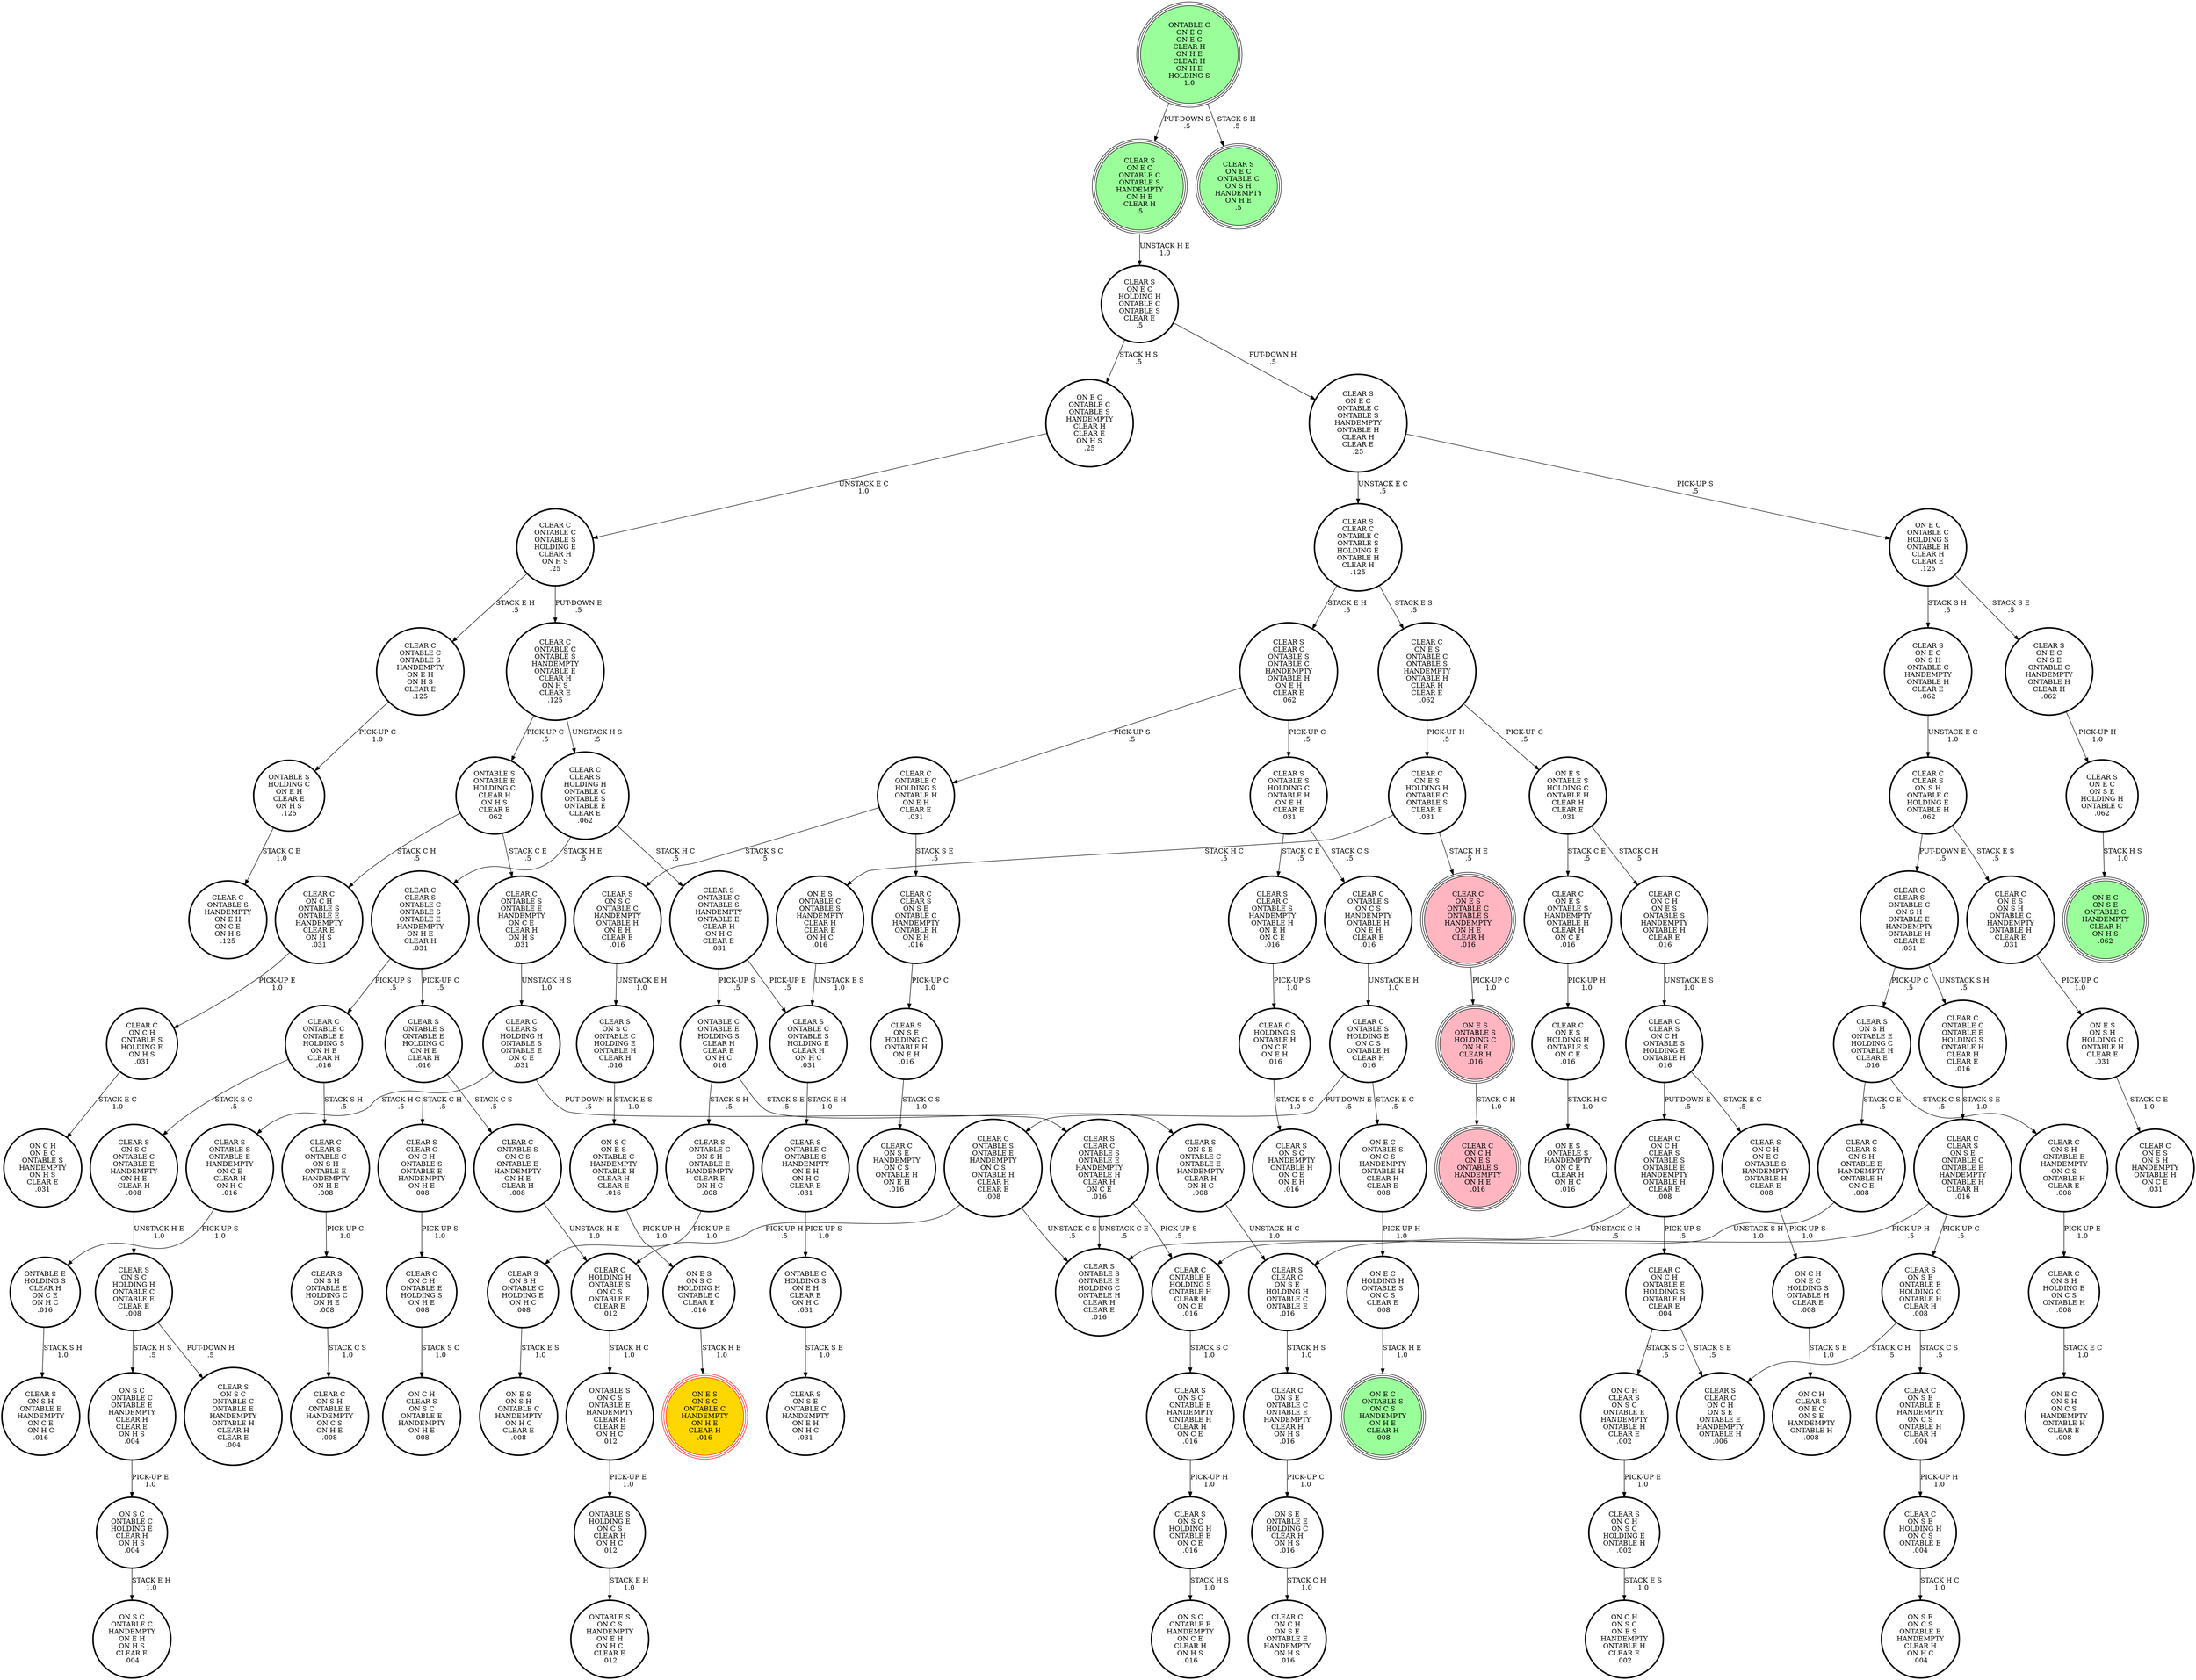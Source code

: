 digraph {
"CLEAR C\nON C H\nONTABLE S\nONTABLE E\nHANDEMPTY\nCLEAR E\nON H S\n.031\n" -> "CLEAR C\nON C H\nONTABLE S\nHOLDING E\nON H S\n.031\n"[label="PICK-UP E\n1.0\n"];
"CLEAR S\nON E C\nON S H\nONTABLE C\nHANDEMPTY\nONTABLE H\nCLEAR E\n.062\n" -> "CLEAR C\nCLEAR S\nON S H\nONTABLE C\nHOLDING E\nONTABLE H\n.062\n"[label="UNSTACK E C\n1.0\n"];
"CLEAR C\nON E S\nONTABLE S\nHANDEMPTY\nONTABLE H\nCLEAR H\nON C E\n.016\n" -> "CLEAR C\nON E S\nHOLDING H\nONTABLE S\nON C E\n.016\n"[label="PICK-UP H\n1.0\n"];
"CLEAR C\nONTABLE S\nON C S\nHANDEMPTY\nONTABLE H\nON E H\nCLEAR E\n.016\n" -> "CLEAR C\nONTABLE S\nHOLDING E\nON C S\nONTABLE H\nCLEAR H\n.016\n"[label="UNSTACK E H\n1.0\n"];
"CLEAR S\nON C H\nON E C\nONTABLE S\nHANDEMPTY\nONTABLE H\nCLEAR E\n.008\n" -> "ON C H\nON E C\nHOLDING S\nONTABLE H\nCLEAR E\n.008\n"[label="PICK-UP S\n1.0\n"];
"CLEAR C\nONTABLE E\nHOLDING S\nONTABLE H\nCLEAR H\nON C E\n.016\n" -> "CLEAR S\nON S C\nONTABLE E\nHANDEMPTY\nONTABLE H\nCLEAR H\nON C E\n.016\n"[label="STACK S C\n1.0\n"];
"CLEAR S\nON S C\nHOLDING H\nONTABLE E\nON C E\n.016\n" -> "ON S C\nONTABLE E\nHANDEMPTY\nON C E\nCLEAR H\nON H S\n.016\n"[label="STACK H S\n1.0\n"];
"CLEAR S\nON S H\nONTABLE E\nHOLDING C\nONTABLE H\nCLEAR E\n.016\n" -> "CLEAR C\nCLEAR S\nON S H\nONTABLE E\nHANDEMPTY\nONTABLE H\nON C E\n.008\n"[label="STACK C E\n.5\n"];
"CLEAR S\nON S H\nONTABLE E\nHOLDING C\nONTABLE H\nCLEAR E\n.016\n" -> "CLEAR C\nON S H\nONTABLE E\nHANDEMPTY\nON C S\nONTABLE H\nCLEAR E\n.008\n"[label="STACK C S\n.5\n"];
"ON S C\nON E S\nONTABLE C\nHANDEMPTY\nONTABLE H\nCLEAR H\nCLEAR E\n.016\n" -> "ON E S\nON S C\nHOLDING H\nONTABLE C\nCLEAR E\n.016\n"[label="PICK-UP H\n1.0\n"];
"CLEAR S\nONTABLE C\nONTABLE S\nHANDEMPTY\nONTABLE E\nCLEAR H\nON H C\nCLEAR E\n.031\n" -> "ONTABLE C\nONTABLE E\nHOLDING S\nCLEAR H\nCLEAR E\nON H C\n.016\n"[label="PICK-UP S\n.5\n"];
"CLEAR S\nONTABLE C\nONTABLE S\nHANDEMPTY\nONTABLE E\nCLEAR H\nON H C\nCLEAR E\n.031\n" -> "CLEAR S\nONTABLE C\nONTABLE S\nHOLDING E\nCLEAR H\nON H C\n.031\n"[label="PICK-UP E\n.5\n"];
"CLEAR C\nCLEAR S\nHOLDING H\nONTABLE C\nONTABLE S\nONTABLE E\nCLEAR E\n.062\n" -> "CLEAR S\nONTABLE C\nONTABLE S\nHANDEMPTY\nONTABLE E\nCLEAR H\nON H C\nCLEAR E\n.031\n"[label="STACK H C\n.5\n"];
"CLEAR C\nCLEAR S\nHOLDING H\nONTABLE C\nONTABLE S\nONTABLE E\nCLEAR E\n.062\n" -> "CLEAR C\nCLEAR S\nONTABLE C\nONTABLE S\nONTABLE E\nHANDEMPTY\nON H E\nCLEAR H\n.031\n"[label="STACK H E\n.5\n"];
"ON E C\nONTABLE C\nONTABLE S\nHANDEMPTY\nCLEAR H\nCLEAR E\nON H S\n.25\n" -> "CLEAR C\nONTABLE C\nONTABLE S\nHOLDING E\nCLEAR H\nON H S\n.25\n"[label="UNSTACK E C\n1.0\n"];
"ON E S\nONTABLE S\nHOLDING C\nON H E\nCLEAR H\n.016\n" -> "CLEAR C\nON C H\nON E S\nONTABLE S\nHANDEMPTY\nON H E\n.016\n"[label="STACK C H\n1.0\n"];
"ONTABLE S\nONTABLE E\nHOLDING C\nCLEAR H\nON H S\nCLEAR E\n.062\n" -> "CLEAR C\nON C H\nONTABLE S\nONTABLE E\nHANDEMPTY\nCLEAR E\nON H S\n.031\n"[label="STACK C H\n.5\n"];
"ONTABLE S\nONTABLE E\nHOLDING C\nCLEAR H\nON H S\nCLEAR E\n.062\n" -> "CLEAR C\nONTABLE S\nONTABLE E\nHANDEMPTY\nON C E\nCLEAR H\nON H S\n.031\n"[label="STACK C E\n.5\n"];
"CLEAR C\nON C H\nONTABLE E\nHOLDING S\nON H E\n.008\n" -> "ON C H\nCLEAR S\nON S C\nONTABLE E\nHANDEMPTY\nON H E\n.008\n"[label="STACK S C\n1.0\n"];
"CLEAR C\nON E S\nHOLDING H\nONTABLE S\nON C E\n.016\n" -> "ON E S\nONTABLE S\nHANDEMPTY\nON C E\nCLEAR H\nON H C\n.016\n"[label="STACK H C\n1.0\n"];
"CLEAR S\nONTABLE S\nONTABLE E\nHANDEMPTY\nON C E\nCLEAR H\nON H C\n.016\n" -> "ONTABLE E\nHOLDING S\nCLEAR H\nON C E\nON H C\n.016\n"[label="PICK-UP S\n1.0\n"];
"CLEAR S\nONTABLE S\nONTABLE E\nHOLDING C\nON H E\nCLEAR H\n.016\n" -> "CLEAR S\nCLEAR C\nON C H\nONTABLE S\nONTABLE E\nHANDEMPTY\nON H E\n.008\n"[label="STACK C H\n.5\n"];
"CLEAR S\nONTABLE S\nONTABLE E\nHOLDING C\nON H E\nCLEAR H\n.016\n" -> "CLEAR C\nONTABLE S\nON C S\nONTABLE E\nHANDEMPTY\nON H E\nCLEAR H\n.008\n"[label="STACK C S\n.5\n"];
"CLEAR C\nCLEAR S\nONTABLE C\nONTABLE S\nONTABLE E\nHANDEMPTY\nON H E\nCLEAR H\n.031\n" -> "CLEAR C\nONTABLE C\nONTABLE E\nHOLDING S\nON H E\nCLEAR H\n.016\n"[label="PICK-UP S\n.5\n"];
"CLEAR C\nCLEAR S\nONTABLE C\nONTABLE S\nONTABLE E\nHANDEMPTY\nON H E\nCLEAR H\n.031\n" -> "CLEAR S\nONTABLE S\nONTABLE E\nHOLDING C\nON H E\nCLEAR H\n.016\n"[label="PICK-UP C\n.5\n"];
"CLEAR C\nON E S\nHOLDING H\nONTABLE C\nONTABLE S\nCLEAR E\n.031\n" -> "ON E S\nONTABLE C\nONTABLE S\nHANDEMPTY\nCLEAR H\nCLEAR E\nON H C\n.016\n"[label="STACK H C\n.5\n"];
"CLEAR C\nON E S\nHOLDING H\nONTABLE C\nONTABLE S\nCLEAR E\n.031\n" -> "CLEAR C\nON E S\nONTABLE C\nONTABLE S\nHANDEMPTY\nON H E\nCLEAR H\n.016\n"[label="STACK H E\n.5\n"];
"CLEAR C\nCLEAR S\nON S H\nONTABLE C\nHOLDING E\nONTABLE H\n.062\n" -> "CLEAR C\nON E S\nON S H\nONTABLE C\nHANDEMPTY\nONTABLE H\nCLEAR E\n.031\n"[label="STACK E S\n.5\n"];
"CLEAR C\nCLEAR S\nON S H\nONTABLE C\nHOLDING E\nONTABLE H\n.062\n" -> "CLEAR C\nCLEAR S\nONTABLE C\nON S H\nONTABLE E\nHANDEMPTY\nONTABLE H\nCLEAR E\n.031\n"[label="PUT-DOWN E\n.5\n"];
"CLEAR C\nONTABLE S\nONTABLE E\nHANDEMPTY\nON C S\nONTABLE H\nCLEAR H\nCLEAR E\n.008\n" -> "CLEAR C\nHOLDING H\nONTABLE S\nON C S\nONTABLE E\nCLEAR E\n.012\n"[label="PICK-UP H\n.5\n"];
"CLEAR C\nONTABLE S\nONTABLE E\nHANDEMPTY\nON C S\nONTABLE H\nCLEAR H\nCLEAR E\n.008\n" -> "CLEAR S\nONTABLE S\nONTABLE E\nHOLDING C\nONTABLE H\nCLEAR H\nCLEAR E\n.016\n"[label="UNSTACK C S\n.5\n"];
"CLEAR C\nONTABLE S\nONTABLE E\nHANDEMPTY\nON C E\nCLEAR H\nON H S\n.031\n" -> "CLEAR C\nCLEAR S\nHOLDING H\nONTABLE S\nONTABLE E\nON C E\n.031\n"[label="UNSTACK H S\n1.0\n"];
"CLEAR S\nON S E\nONTABLE C\nONTABLE E\nHANDEMPTY\nCLEAR H\nON H C\n.008\n" -> "CLEAR S\nCLEAR C\nON S E\nHOLDING H\nONTABLE C\nONTABLE E\n.016\n"[label="UNSTACK H C\n1.0\n"];
"CLEAR C\nCLEAR S\nONTABLE C\nON S H\nONTABLE E\nHANDEMPTY\nONTABLE H\nCLEAR E\n.031\n" -> "CLEAR S\nON S H\nONTABLE E\nHOLDING C\nONTABLE H\nCLEAR E\n.016\n"[label="PICK-UP C\n.5\n"];
"CLEAR C\nCLEAR S\nONTABLE C\nON S H\nONTABLE E\nHANDEMPTY\nONTABLE H\nCLEAR E\n.031\n" -> "CLEAR C\nONTABLE C\nONTABLE E\nHOLDING S\nONTABLE H\nCLEAR H\nCLEAR E\n.016\n"[label="UNSTACK S H\n.5\n"];
"CLEAR S\nONTABLE C\nON S H\nONTABLE E\nHANDEMPTY\nCLEAR E\nON H C\n.008\n" -> "CLEAR S\nON S H\nONTABLE C\nHOLDING E\nON H C\n.008\n"[label="PICK-UP E\n1.0\n"];
"ONTABLE C\nON E C\nON E C\nCLEAR H\nON H E\nCLEAR H\nON H E\nHOLDING S\n1.0\n" -> "CLEAR S\nON E C\nONTABLE C\nON S H\nHANDEMPTY\nON H E\n.5\n"[label="STACK S H\n.5\n"];
"ONTABLE C\nON E C\nON E C\nCLEAR H\nON H E\nCLEAR H\nON H E\nHOLDING S\n1.0\n" -> "CLEAR S\nON E C\nONTABLE C\nONTABLE S\nHANDEMPTY\nON H E\nCLEAR H\n.5\n"[label="PUT-DOWN S\n.5\n"];
"CLEAR C\nON S H\nONTABLE E\nHANDEMPTY\nON C S\nONTABLE H\nCLEAR E\n.008\n" -> "CLEAR C\nON S H\nHOLDING E\nON C S\nONTABLE H\n.008\n"[label="PICK-UP E\n1.0\n"];
"ON E S\nON S C\nHOLDING H\nONTABLE C\nCLEAR E\n.016\n" -> "ON E S\nON S C\nONTABLE C\nHANDEMPTY\nON H E\nCLEAR H\n.016\n"[label="STACK H E\n1.0\n"];
"CLEAR C\nCLEAR S\nON S E\nONTABLE C\nHANDEMPTY\nONTABLE H\nON E H\n.016\n" -> "CLEAR S\nON S E\nHOLDING C\nONTABLE H\nON E H\n.016\n"[label="PICK-UP C\n1.0\n"];
"CLEAR C\nON E S\nON S H\nONTABLE C\nHANDEMPTY\nONTABLE H\nCLEAR E\n.031\n" -> "ON E S\nON S H\nHOLDING C\nONTABLE H\nCLEAR E\n.031\n"[label="PICK-UP C\n1.0\n"];
"ON E C\nHOLDING H\nONTABLE S\nON C S\nCLEAR E\n.008\n" -> "ON E C\nONTABLE S\nON C S\nHANDEMPTY\nON H E\nCLEAR H\n.008\n"[label="STACK H E\n1.0\n"];
"CLEAR C\nCLEAR S\nON S H\nONTABLE E\nHANDEMPTY\nONTABLE H\nON C E\n.008\n" -> "CLEAR C\nONTABLE E\nHOLDING S\nONTABLE H\nCLEAR H\nON C E\n.016\n"[label="UNSTACK S H\n1.0\n"];
"CLEAR C\nCLEAR S\nON S E\nONTABLE C\nONTABLE E\nHANDEMPTY\nONTABLE H\nCLEAR H\n.016\n" -> "CLEAR S\nON S E\nONTABLE E\nHOLDING C\nONTABLE H\nCLEAR H\n.008\n"[label="PICK-UP C\n.5\n"];
"CLEAR C\nCLEAR S\nON S E\nONTABLE C\nONTABLE E\nHANDEMPTY\nONTABLE H\nCLEAR H\n.016\n" -> "CLEAR S\nCLEAR C\nON S E\nHOLDING H\nONTABLE C\nONTABLE E\n.016\n"[label="PICK-UP H\n.5\n"];
"CLEAR C\nON E S\nONTABLE C\nONTABLE S\nHANDEMPTY\nON H E\nCLEAR H\n.016\n" -> "ON E S\nONTABLE S\nHOLDING C\nON H E\nCLEAR H\n.016\n"[label="PICK-UP C\n1.0\n"];
"ON E S\nONTABLE S\nHOLDING C\nONTABLE H\nCLEAR H\nCLEAR E\n.031\n" -> "CLEAR C\nON E S\nONTABLE S\nHANDEMPTY\nONTABLE H\nCLEAR H\nON C E\n.016\n"[label="STACK C E\n.5\n"];
"ON E S\nONTABLE S\nHOLDING C\nONTABLE H\nCLEAR H\nCLEAR E\n.031\n" -> "CLEAR C\nON C H\nON E S\nONTABLE S\nHANDEMPTY\nONTABLE H\nCLEAR E\n.016\n"[label="STACK C H\n.5\n"];
"CLEAR C\nON E S\nONTABLE C\nONTABLE S\nHANDEMPTY\nONTABLE H\nCLEAR H\nCLEAR E\n.062\n" -> "ON E S\nONTABLE S\nHOLDING C\nONTABLE H\nCLEAR H\nCLEAR E\n.031\n"[label="PICK-UP C\n.5\n"];
"CLEAR C\nON E S\nONTABLE C\nONTABLE S\nHANDEMPTY\nONTABLE H\nCLEAR H\nCLEAR E\n.062\n" -> "CLEAR C\nON E S\nHOLDING H\nONTABLE C\nONTABLE S\nCLEAR E\n.031\n"[label="PICK-UP H\n.5\n"];
"CLEAR S\nCLEAR C\nON S E\nHOLDING H\nONTABLE C\nONTABLE E\n.016\n" -> "CLEAR C\nON S E\nONTABLE C\nONTABLE E\nHANDEMPTY\nCLEAR H\nON H S\n.016\n"[label="STACK H S\n1.0\n"];
"CLEAR S\nON S H\nONTABLE E\nHOLDING C\nON H E\n.008\n" -> "CLEAR C\nON S H\nONTABLE E\nHANDEMPTY\nON C S\nON H E\n.008\n"[label="STACK C S\n1.0\n"];
"ON S C\nONTABLE C\nONTABLE E\nHANDEMPTY\nCLEAR H\nCLEAR E\nON H S\n.004\n" -> "ON S C\nONTABLE C\nHOLDING E\nCLEAR H\nON H S\n.004\n"[label="PICK-UP E\n1.0\n"];
"CLEAR S\nCLEAR C\nONTABLE S\nONTABLE E\nHANDEMPTY\nONTABLE H\nCLEAR H\nON C E\n.016\n" -> "CLEAR S\nONTABLE S\nONTABLE E\nHOLDING C\nONTABLE H\nCLEAR H\nCLEAR E\n.016\n"[label="UNSTACK C E\n.5\n"];
"CLEAR S\nCLEAR C\nONTABLE S\nONTABLE E\nHANDEMPTY\nONTABLE H\nCLEAR H\nON C E\n.016\n" -> "CLEAR C\nONTABLE E\nHOLDING S\nONTABLE H\nCLEAR H\nON C E\n.016\n"[label="PICK-UP S\n.5\n"];
"ON E S\nONTABLE C\nONTABLE S\nHANDEMPTY\nCLEAR H\nCLEAR E\nON H C\n.016\n" -> "CLEAR S\nONTABLE C\nONTABLE S\nHOLDING E\nCLEAR H\nON H C\n.031\n"[label="UNSTACK E S\n1.0\n"];
"ONTABLE S\nON C S\nONTABLE E\nHANDEMPTY\nCLEAR H\nCLEAR E\nON H C\n.012\n" -> "ONTABLE S\nHOLDING E\nON C S\nCLEAR H\nON H C\n.012\n"[label="PICK-UP E\n1.0\n"];
"CLEAR S\nCLEAR C\nONTABLE S\nONTABLE C\nHANDEMPTY\nONTABLE H\nON E H\nCLEAR E\n.062\n" -> "CLEAR C\nONTABLE C\nHOLDING S\nONTABLE H\nON E H\nCLEAR E\n.031\n"[label="PICK-UP S\n.5\n"];
"CLEAR S\nCLEAR C\nONTABLE S\nONTABLE C\nHANDEMPTY\nONTABLE H\nON E H\nCLEAR E\n.062\n" -> "CLEAR S\nONTABLE S\nHOLDING C\nONTABLE H\nON E H\nCLEAR E\n.031\n"[label="PICK-UP C\n.5\n"];
"CLEAR S\nONTABLE S\nHOLDING C\nONTABLE H\nON E H\nCLEAR E\n.031\n" -> "CLEAR S\nCLEAR C\nONTABLE S\nHANDEMPTY\nONTABLE H\nON E H\nON C E\n.016\n"[label="STACK C E\n.5\n"];
"CLEAR S\nONTABLE S\nHOLDING C\nONTABLE H\nON E H\nCLEAR E\n.031\n" -> "CLEAR C\nONTABLE S\nON C S\nHANDEMPTY\nONTABLE H\nON E H\nCLEAR E\n.016\n"[label="STACK C S\n.5\n"];
"ON C H\nON E C\nHOLDING S\nONTABLE H\nCLEAR E\n.008\n" -> "ON C H\nCLEAR S\nON E C\nON S E\nHANDEMPTY\nONTABLE H\n.008\n"[label="STACK S E\n1.0\n"];
"CLEAR S\nON S C\nHOLDING H\nONTABLE C\nONTABLE E\nCLEAR E\n.008\n" -> "ON S C\nONTABLE C\nONTABLE E\nHANDEMPTY\nCLEAR H\nCLEAR E\nON H S\n.004\n"[label="STACK H S\n.5\n"];
"CLEAR S\nON S C\nHOLDING H\nONTABLE C\nONTABLE E\nCLEAR E\n.008\n" -> "CLEAR S\nON S C\nONTABLE C\nONTABLE E\nHANDEMPTY\nONTABLE H\nCLEAR H\nCLEAR E\n.004\n"[label="PUT-DOWN H\n.5\n"];
"CLEAR C\nONTABLE S\nON C S\nONTABLE E\nHANDEMPTY\nON H E\nCLEAR H\n.008\n" -> "CLEAR C\nHOLDING H\nONTABLE S\nON C S\nONTABLE E\nCLEAR E\n.012\n"[label="UNSTACK H E\n1.0\n"];
"CLEAR C\nHOLDING S\nONTABLE H\nON C E\nON E H\n.016\n" -> "CLEAR S\nON S C\nHANDEMPTY\nONTABLE H\nON C E\nON E H\n.016\n"[label="STACK S C\n1.0\n"];
"CLEAR C\nON C H\nONTABLE S\nHOLDING E\nON H S\n.031\n" -> "ON C H\nON E C\nONTABLE S\nHANDEMPTY\nON H S\nCLEAR E\n.031\n"[label="STACK E C\n1.0\n"];
"CLEAR S\nON E C\nONTABLE C\nONTABLE S\nHANDEMPTY\nON H E\nCLEAR H\n.5\n" -> "CLEAR S\nON E C\nHOLDING H\nONTABLE C\nONTABLE S\nCLEAR E\n.5\n"[label="UNSTACK H E\n1.0\n"];
"ONTABLE S\nHOLDING E\nON C S\nCLEAR H\nON H C\n.012\n" -> "ONTABLE S\nON C S\nHANDEMPTY\nON E H\nON H C\nCLEAR E\n.012\n"[label="STACK E H\n1.0\n"];
"CLEAR S\nON S C\nONTABLE C\nONTABLE E\nHANDEMPTY\nON H E\nCLEAR H\n.008\n" -> "CLEAR S\nON S C\nHOLDING H\nONTABLE C\nONTABLE E\nCLEAR E\n.008\n"[label="UNSTACK H E\n1.0\n"];
"CLEAR S\nCLEAR C\nONTABLE S\nHANDEMPTY\nONTABLE H\nON E H\nON C E\n.016\n" -> "CLEAR C\nHOLDING S\nONTABLE H\nON C E\nON E H\n.016\n"[label="PICK-UP S\n1.0\n"];
"CLEAR S\nON E C\nON S E\nONTABLE C\nHANDEMPTY\nONTABLE H\nCLEAR H\n.062\n" -> "CLEAR S\nON E C\nON S E\nHOLDING H\nONTABLE C\n.062\n"[label="PICK-UP H\n1.0\n"];
"CLEAR C\nONTABLE C\nHOLDING S\nONTABLE H\nON E H\nCLEAR E\n.031\n" -> "CLEAR S\nON S C\nONTABLE C\nHANDEMPTY\nONTABLE H\nON E H\nCLEAR E\n.016\n"[label="STACK S C\n.5\n"];
"CLEAR C\nONTABLE C\nHOLDING S\nONTABLE H\nON E H\nCLEAR E\n.031\n" -> "CLEAR C\nCLEAR S\nON S E\nONTABLE C\nHANDEMPTY\nONTABLE H\nON E H\n.016\n"[label="STACK S E\n.5\n"];
"CLEAR S\nON C H\nON S C\nHOLDING E\nONTABLE H\n.002\n" -> "ON C H\nON S C\nON E S\nHANDEMPTY\nONTABLE H\nCLEAR E\n.002\n"[label="STACK E S\n1.0\n"];
"CLEAR S\nONTABLE C\nONTABLE S\nHANDEMPTY\nON E H\nON H C\nCLEAR E\n.031\n" -> "ONTABLE C\nHOLDING S\nON E H\nCLEAR E\nON H C\n.031\n"[label="PICK-UP S\n1.0\n"];
"CLEAR C\nON S E\nONTABLE C\nONTABLE E\nHANDEMPTY\nCLEAR H\nON H S\n.016\n" -> "ON S E\nONTABLE E\nHOLDING C\nCLEAR H\nON H S\n.016\n"[label="PICK-UP C\n1.0\n"];
"CLEAR S\nON S E\nHOLDING C\nONTABLE H\nON E H\n.016\n" -> "CLEAR C\nON S E\nHANDEMPTY\nON C S\nONTABLE H\nON E H\n.016\n"[label="STACK C S\n1.0\n"];
"CLEAR C\nONTABLE S\nHOLDING E\nON C S\nONTABLE H\nCLEAR H\n.016\n" -> "ON E C\nONTABLE S\nON C S\nHANDEMPTY\nONTABLE H\nCLEAR H\nCLEAR E\n.008\n"[label="STACK E C\n.5\n"];
"CLEAR C\nONTABLE S\nHOLDING E\nON C S\nONTABLE H\nCLEAR H\n.016\n" -> "CLEAR C\nONTABLE S\nONTABLE E\nHANDEMPTY\nON C S\nONTABLE H\nCLEAR H\nCLEAR E\n.008\n"[label="PUT-DOWN E\n.5\n"];
"CLEAR S\nON S E\nONTABLE E\nHOLDING C\nONTABLE H\nCLEAR H\n.008\n" -> "CLEAR C\nON S E\nONTABLE E\nHANDEMPTY\nON C S\nONTABLE H\nCLEAR H\n.004\n"[label="STACK C S\n.5\n"];
"CLEAR S\nON S E\nONTABLE E\nHOLDING C\nONTABLE H\nCLEAR H\n.008\n" -> "CLEAR S\nCLEAR C\nON C H\nON S E\nONTABLE E\nHANDEMPTY\nONTABLE H\n.006\n"[label="STACK C H\n.5\n"];
"CLEAR C\nONTABLE C\nONTABLE S\nHOLDING E\nCLEAR H\nON H S\n.25\n" -> "CLEAR C\nONTABLE C\nONTABLE S\nHANDEMPTY\nONTABLE E\nCLEAR H\nON H S\nCLEAR E\n.125\n"[label="PUT-DOWN E\n.5\n"];
"CLEAR C\nONTABLE C\nONTABLE S\nHOLDING E\nCLEAR H\nON H S\n.25\n" -> "CLEAR C\nONTABLE C\nONTABLE S\nHANDEMPTY\nON E H\nON H S\nCLEAR E\n.125\n"[label="STACK E H\n.5\n"];
"ON S C\nONTABLE C\nHOLDING E\nCLEAR H\nON H S\n.004\n" -> "ON S C\nONTABLE C\nHANDEMPTY\nON E H\nON H S\nCLEAR E\n.004\n"[label="STACK E H\n1.0\n"];
"CLEAR C\nON C H\nCLEAR S\nONTABLE S\nONTABLE E\nHANDEMPTY\nONTABLE H\nCLEAR E\n.008\n" -> "CLEAR S\nONTABLE S\nONTABLE E\nHOLDING C\nONTABLE H\nCLEAR H\nCLEAR E\n.016\n"[label="UNSTACK C H\n.5\n"];
"CLEAR C\nON C H\nCLEAR S\nONTABLE S\nONTABLE E\nHANDEMPTY\nONTABLE H\nCLEAR E\n.008\n" -> "CLEAR C\nON C H\nONTABLE E\nHOLDING S\nONTABLE H\nCLEAR E\n.004\n"[label="PICK-UP S\n.5\n"];
"CLEAR S\nON S C\nONTABLE C\nHOLDING E\nONTABLE H\nCLEAR H\n.016\n" -> "ON S C\nON E S\nONTABLE C\nHANDEMPTY\nONTABLE H\nCLEAR H\nCLEAR E\n.016\n"[label="STACK E S\n1.0\n"];
"CLEAR C\nCLEAR S\nONTABLE C\nON S H\nONTABLE E\nHANDEMPTY\nON H E\n.008\n" -> "CLEAR S\nON S H\nONTABLE E\nHOLDING C\nON H E\n.008\n"[label="PICK-UP C\n1.0\n"];
"CLEAR S\nONTABLE C\nONTABLE S\nHOLDING E\nCLEAR H\nON H C\n.031\n" -> "CLEAR S\nONTABLE C\nONTABLE S\nHANDEMPTY\nON E H\nON H C\nCLEAR E\n.031\n"[label="STACK E H\n1.0\n"];
"ON E C\nONTABLE S\nON C S\nHANDEMPTY\nONTABLE H\nCLEAR H\nCLEAR E\n.008\n" -> "ON E C\nHOLDING H\nONTABLE S\nON C S\nCLEAR E\n.008\n"[label="PICK-UP H\n1.0\n"];
"CLEAR S\nON E C\nONTABLE C\nONTABLE S\nHANDEMPTY\nONTABLE H\nCLEAR H\nCLEAR E\n.25\n" -> "ON E C\nONTABLE C\nHOLDING S\nONTABLE H\nCLEAR H\nCLEAR E\n.125\n"[label="PICK-UP S\n.5\n"];
"CLEAR S\nON E C\nONTABLE C\nONTABLE S\nHANDEMPTY\nONTABLE H\nCLEAR H\nCLEAR E\n.25\n" -> "CLEAR S\nCLEAR C\nONTABLE C\nONTABLE S\nHOLDING E\nONTABLE H\nCLEAR H\n.125\n"[label="UNSTACK E C\n.5\n"];
"ONTABLE C\nHOLDING S\nON E H\nCLEAR E\nON H C\n.031\n" -> "CLEAR S\nON S E\nONTABLE C\nHANDEMPTY\nON E H\nON H C\n.031\n"[label="STACK S E\n1.0\n"];
"CLEAR C\nONTABLE C\nONTABLE S\nHANDEMPTY\nON E H\nON H S\nCLEAR E\n.125\n" -> "ONTABLE S\nHOLDING C\nON E H\nCLEAR E\nON H S\n.125\n"[label="PICK-UP C\n1.0\n"];
"CLEAR C\nON S E\nONTABLE E\nHANDEMPTY\nON C S\nONTABLE H\nCLEAR H\n.004\n" -> "CLEAR C\nON S E\nHOLDING H\nON C S\nONTABLE E\n.004\n"[label="PICK-UP H\n1.0\n"];
"CLEAR C\nCLEAR S\nON C H\nONTABLE S\nHOLDING E\nONTABLE H\n.016\n" -> "CLEAR S\nON C H\nON E C\nONTABLE S\nHANDEMPTY\nONTABLE H\nCLEAR E\n.008\n"[label="STACK E C\n.5\n"];
"CLEAR C\nCLEAR S\nON C H\nONTABLE S\nHOLDING E\nONTABLE H\n.016\n" -> "CLEAR C\nON C H\nCLEAR S\nONTABLE S\nONTABLE E\nHANDEMPTY\nONTABLE H\nCLEAR E\n.008\n"[label="PUT-DOWN E\n.5\n"];
"CLEAR S\nCLEAR C\nON C H\nONTABLE S\nONTABLE E\nHANDEMPTY\nON H E\n.008\n" -> "CLEAR C\nON C H\nONTABLE E\nHOLDING S\nON H E\n.008\n"[label="PICK-UP S\n1.0\n"];
"CLEAR C\nON S H\nHOLDING E\nON C S\nONTABLE H\n.008\n" -> "ON E C\nON S H\nON C S\nHANDEMPTY\nONTABLE H\nCLEAR E\n.008\n"[label="STACK E C\n1.0\n"];
"CLEAR S\nON E C\nON S E\nHOLDING H\nONTABLE C\n.062\n" -> "ON E C\nON S E\nONTABLE C\nHANDEMPTY\nCLEAR H\nON H S\n.062\n"[label="STACK H S\n1.0\n"];
"CLEAR S\nON S C\nONTABLE E\nHANDEMPTY\nONTABLE H\nCLEAR H\nON C E\n.016\n" -> "CLEAR S\nON S C\nHOLDING H\nONTABLE E\nON C E\n.016\n"[label="PICK-UP H\n1.0\n"];
"ONTABLE E\nHOLDING S\nCLEAR H\nON C E\nON H C\n.016\n" -> "CLEAR S\nON S H\nONTABLE E\nHANDEMPTY\nON C E\nON H C\n.016\n"[label="STACK S H\n1.0\n"];
"CLEAR C\nON C H\nONTABLE E\nHOLDING S\nONTABLE H\nCLEAR E\n.004\n" -> "CLEAR S\nCLEAR C\nON C H\nON S E\nONTABLE E\nHANDEMPTY\nONTABLE H\n.006\n"[label="STACK S E\n.5\n"];
"CLEAR C\nON C H\nONTABLE E\nHOLDING S\nONTABLE H\nCLEAR E\n.004\n" -> "ON C H\nCLEAR S\nON S C\nONTABLE E\nHANDEMPTY\nONTABLE H\nCLEAR E\n.002\n"[label="STACK S C\n.5\n"];
"ON S E\nONTABLE E\nHOLDING C\nCLEAR H\nON H S\n.016\n" -> "CLEAR C\nON C H\nON S E\nONTABLE E\nHANDEMPTY\nON H S\n.016\n"[label="STACK C H\n1.0\n"];
"CLEAR S\nCLEAR C\nONTABLE C\nONTABLE S\nHOLDING E\nONTABLE H\nCLEAR H\n.125\n" -> "CLEAR C\nON E S\nONTABLE C\nONTABLE S\nHANDEMPTY\nONTABLE H\nCLEAR H\nCLEAR E\n.062\n"[label="STACK E S\n.5\n"];
"CLEAR S\nCLEAR C\nONTABLE C\nONTABLE S\nHOLDING E\nONTABLE H\nCLEAR H\n.125\n" -> "CLEAR S\nCLEAR C\nONTABLE S\nONTABLE C\nHANDEMPTY\nONTABLE H\nON E H\nCLEAR E\n.062\n"[label="STACK E H\n.5\n"];
"CLEAR C\nON S E\nHOLDING H\nON C S\nONTABLE E\n.004\n" -> "ON S E\nON C S\nONTABLE E\nHANDEMPTY\nCLEAR H\nON H C\n.004\n"[label="STACK H C\n1.0\n"];
"CLEAR C\nON C H\nON E S\nONTABLE S\nHANDEMPTY\nONTABLE H\nCLEAR E\n.016\n" -> "CLEAR C\nCLEAR S\nON C H\nONTABLE S\nHOLDING E\nONTABLE H\n.016\n"[label="UNSTACK E S\n1.0\n"];
"CLEAR C\nHOLDING H\nONTABLE S\nON C S\nONTABLE E\nCLEAR E\n.012\n" -> "ONTABLE S\nON C S\nONTABLE E\nHANDEMPTY\nCLEAR H\nCLEAR E\nON H C\n.012\n"[label="STACK H C\n1.0\n"];
"CLEAR C\nONTABLE C\nONTABLE S\nHANDEMPTY\nONTABLE E\nCLEAR H\nON H S\nCLEAR E\n.125\n" -> "CLEAR C\nCLEAR S\nHOLDING H\nONTABLE C\nONTABLE S\nONTABLE E\nCLEAR E\n.062\n"[label="UNSTACK H S\n.5\n"];
"CLEAR C\nONTABLE C\nONTABLE S\nHANDEMPTY\nONTABLE E\nCLEAR H\nON H S\nCLEAR E\n.125\n" -> "ONTABLE S\nONTABLE E\nHOLDING C\nCLEAR H\nON H S\nCLEAR E\n.062\n"[label="PICK-UP C\n.5\n"];
"CLEAR C\nCLEAR S\nHOLDING H\nONTABLE S\nONTABLE E\nON C E\n.031\n" -> "CLEAR S\nCLEAR C\nONTABLE S\nONTABLE E\nHANDEMPTY\nONTABLE H\nCLEAR H\nON C E\n.016\n"[label="PUT-DOWN H\n.5\n"];
"CLEAR C\nCLEAR S\nHOLDING H\nONTABLE S\nONTABLE E\nON C E\n.031\n" -> "CLEAR S\nONTABLE S\nONTABLE E\nHANDEMPTY\nON C E\nCLEAR H\nON H C\n.016\n"[label="STACK H C\n.5\n"];
"ON E C\nONTABLE C\nHOLDING S\nONTABLE H\nCLEAR H\nCLEAR E\n.125\n" -> "CLEAR S\nON E C\nON S E\nONTABLE C\nHANDEMPTY\nONTABLE H\nCLEAR H\n.062\n"[label="STACK S E\n.5\n"];
"ON E C\nONTABLE C\nHOLDING S\nONTABLE H\nCLEAR H\nCLEAR E\n.125\n" -> "CLEAR S\nON E C\nON S H\nONTABLE C\nHANDEMPTY\nONTABLE H\nCLEAR E\n.062\n"[label="STACK S H\n.5\n"];
"ONTABLE C\nONTABLE E\nHOLDING S\nCLEAR H\nCLEAR E\nON H C\n.016\n" -> "CLEAR S\nONTABLE C\nON S H\nONTABLE E\nHANDEMPTY\nCLEAR E\nON H C\n.008\n"[label="STACK S H\n.5\n"];
"ONTABLE C\nONTABLE E\nHOLDING S\nCLEAR H\nCLEAR E\nON H C\n.016\n" -> "CLEAR S\nON S E\nONTABLE C\nONTABLE E\nHANDEMPTY\nCLEAR H\nON H C\n.008\n"[label="STACK S E\n.5\n"];
"ON E S\nON S H\nHOLDING C\nONTABLE H\nCLEAR E\n.031\n" -> "CLEAR C\nON E S\nON S H\nHANDEMPTY\nONTABLE H\nON C E\n.031\n"[label="STACK C E\n1.0\n"];
"CLEAR C\nONTABLE C\nONTABLE E\nHOLDING S\nONTABLE H\nCLEAR H\nCLEAR E\n.016\n" -> "CLEAR C\nCLEAR S\nON S E\nONTABLE C\nONTABLE E\nHANDEMPTY\nONTABLE H\nCLEAR H\n.016\n"[label="STACK S E\n1.0\n"];
"CLEAR S\nON S C\nONTABLE C\nHANDEMPTY\nONTABLE H\nON E H\nCLEAR E\n.016\n" -> "CLEAR S\nON S C\nONTABLE C\nHOLDING E\nONTABLE H\nCLEAR H\n.016\n"[label="UNSTACK E H\n1.0\n"];
"ON C H\nCLEAR S\nON S C\nONTABLE E\nHANDEMPTY\nONTABLE H\nCLEAR E\n.002\n" -> "CLEAR S\nON C H\nON S C\nHOLDING E\nONTABLE H\n.002\n"[label="PICK-UP E\n1.0\n"];
"CLEAR S\nON E C\nHOLDING H\nONTABLE C\nONTABLE S\nCLEAR E\n.5\n" -> "ON E C\nONTABLE C\nONTABLE S\nHANDEMPTY\nCLEAR H\nCLEAR E\nON H S\n.25\n"[label="STACK H S\n.5\n"];
"CLEAR S\nON E C\nHOLDING H\nONTABLE C\nONTABLE S\nCLEAR E\n.5\n" -> "CLEAR S\nON E C\nONTABLE C\nONTABLE S\nHANDEMPTY\nONTABLE H\nCLEAR H\nCLEAR E\n.25\n"[label="PUT-DOWN H\n.5\n"];
"CLEAR S\nON S H\nONTABLE C\nHOLDING E\nON H C\n.008\n" -> "ON E S\nON S H\nONTABLE C\nHANDEMPTY\nON H C\nCLEAR E\n.008\n"[label="STACK E S\n1.0\n"];
"ONTABLE S\nHOLDING C\nON E H\nCLEAR E\nON H S\n.125\n" -> "CLEAR C\nONTABLE S\nHANDEMPTY\nON E H\nON C E\nON H S\n.125\n"[label="STACK C E\n1.0\n"];
"CLEAR C\nONTABLE C\nONTABLE E\nHOLDING S\nON H E\nCLEAR H\n.016\n" -> "CLEAR S\nON S C\nONTABLE C\nONTABLE E\nHANDEMPTY\nON H E\nCLEAR H\n.008\n"[label="STACK S C\n.5\n"];
"CLEAR C\nONTABLE C\nONTABLE E\nHOLDING S\nON H E\nCLEAR H\n.016\n" -> "CLEAR C\nCLEAR S\nONTABLE C\nON S H\nONTABLE E\nHANDEMPTY\nON H E\n.008\n"[label="STACK S H\n.5\n"];
"ON C H\nCLEAR S\nON E C\nON S E\nHANDEMPTY\nONTABLE H\n.008\n" [shape=circle, penwidth=3];
"CLEAR S\nON S C\nONTABLE C\nONTABLE E\nHANDEMPTY\nONTABLE H\nCLEAR H\nCLEAR E\n.004\n" [shape=circle, penwidth=3];
"ON E C\nON S H\nON C S\nHANDEMPTY\nONTABLE H\nCLEAR E\n.008\n" [shape=circle, penwidth=3];
"ON E S\nON S C\nONTABLE C\nHANDEMPTY\nON H E\nCLEAR H\n.016\n" [shape=circle, style=filled color=red, fillcolor=gold, peripheries=3];
"CLEAR S\nON S E\nONTABLE C\nHANDEMPTY\nON E H\nON H C\n.031\n" [shape=circle, penwidth=3];
"CLEAR C\nON E S\nON S H\nHANDEMPTY\nONTABLE H\nON C E\n.031\n" [shape=circle, penwidth=3];
"CLEAR S\nON S H\nONTABLE E\nHANDEMPTY\nON C E\nON H C\n.016\n" [shape=circle, penwidth=3];
"CLEAR S\nON E C\nONTABLE C\nON S H\nHANDEMPTY\nON H E\n.5\n" [shape=circle, style=filled, fillcolor=palegreen1, peripheries=3];
"CLEAR C\nON C H\nON S E\nONTABLE E\nHANDEMPTY\nON H S\n.016\n" [shape=circle, penwidth=3];
"CLEAR C\nONTABLE S\nHANDEMPTY\nON E H\nON C E\nON H S\n.125\n" [shape=circle, penwidth=3];
"CLEAR S\nCLEAR C\nON C H\nON S E\nONTABLE E\nHANDEMPTY\nONTABLE H\n.006\n" [shape=circle, penwidth=3];
"ON E C\nONTABLE S\nON C S\nHANDEMPTY\nON H E\nCLEAR H\n.008\n" [shape=circle, style=filled, fillcolor=palegreen1, peripheries=3];
"ONTABLE S\nON C S\nHANDEMPTY\nON E H\nON H C\nCLEAR E\n.012\n" [shape=circle, penwidth=3];
"ON S E\nON C S\nONTABLE E\nHANDEMPTY\nCLEAR H\nON H C\n.004\n" [shape=circle, penwidth=3];
"CLEAR C\nON S H\nONTABLE E\nHANDEMPTY\nON C S\nON H E\n.008\n" [shape=circle, penwidth=3];
"ON S C\nONTABLE C\nHANDEMPTY\nON E H\nON H S\nCLEAR E\n.004\n" [shape=circle, penwidth=3];
"CLEAR C\nON C H\nON E S\nONTABLE S\nHANDEMPTY\nON H E\n.016\n" [shape=circle, style=filled, fillcolor=lightpink, peripheries=3];
"ON C H\nON S C\nON E S\nHANDEMPTY\nONTABLE H\nCLEAR E\n.002\n" [shape=circle, penwidth=3];
"ON E S\nONTABLE S\nHANDEMPTY\nON C E\nCLEAR H\nON H C\n.016\n" [shape=circle, penwidth=3];
"ON C H\nON E C\nONTABLE S\nHANDEMPTY\nON H S\nCLEAR E\n.031\n" [shape=circle, penwidth=3];
"CLEAR S\nONTABLE S\nONTABLE E\nHOLDING C\nONTABLE H\nCLEAR H\nCLEAR E\n.016\n" [shape=circle, penwidth=3];
"CLEAR S\nON S C\nHANDEMPTY\nONTABLE H\nON C E\nON E H\n.016\n" [shape=circle, penwidth=3];
"ON E S\nON S H\nONTABLE C\nHANDEMPTY\nON H C\nCLEAR E\n.008\n" [shape=circle, penwidth=3];
"ON E C\nON S E\nONTABLE C\nHANDEMPTY\nCLEAR H\nON H S\n.062\n" [shape=circle, style=filled, fillcolor=palegreen1, peripheries=3];
"ON C H\nCLEAR S\nON S C\nONTABLE E\nHANDEMPTY\nON H E\n.008\n" [shape=circle, penwidth=3];
"ON S C\nONTABLE E\nHANDEMPTY\nON C E\nCLEAR H\nON H S\n.016\n" [shape=circle, penwidth=3];
"CLEAR C\nON S E\nHANDEMPTY\nON C S\nONTABLE H\nON E H\n.016\n" [shape=circle, penwidth=3];
"ON C H\nCLEAR S\nON E C\nON S E\nHANDEMPTY\nONTABLE H\n.008\n" [shape=circle, penwidth=3];
"CLEAR S\nON S H\nONTABLE C\nHOLDING E\nON H C\n.008\n" [shape=circle, penwidth=3];
"CLEAR C\nON C H\nONTABLE S\nHOLDING E\nON H S\n.031\n" [shape=circle, penwidth=3];
"CLEAR S\nON S E\nONTABLE C\nONTABLE E\nHANDEMPTY\nCLEAR H\nON H C\n.008\n" [shape=circle, penwidth=3];
"CLEAR S\nON S C\nONTABLE C\nONTABLE E\nHANDEMPTY\nONTABLE H\nCLEAR H\nCLEAR E\n.004\n" [shape=circle, penwidth=3];
"CLEAR S\nONTABLE C\nON S H\nONTABLE E\nHANDEMPTY\nCLEAR E\nON H C\n.008\n" [shape=circle, penwidth=3];
"CLEAR S\nON S H\nONTABLE E\nHOLDING C\nON H E\n.008\n" [shape=circle, penwidth=3];
"CLEAR C\nCLEAR S\nON S H\nONTABLE C\nHOLDING E\nONTABLE H\n.062\n" [shape=circle, penwidth=3];
"ON E S\nONTABLE C\nONTABLE S\nHANDEMPTY\nCLEAR H\nCLEAR E\nON H C\n.016\n" [shape=circle, penwidth=3];
"CLEAR C\nCLEAR S\nONTABLE C\nON S H\nONTABLE E\nHANDEMPTY\nON H E\n.008\n" [shape=circle, penwidth=3];
"CLEAR C\nONTABLE C\nHOLDING S\nONTABLE H\nON E H\nCLEAR E\n.031\n" [shape=circle, penwidth=3];
"CLEAR S\nON S E\nONTABLE E\nHOLDING C\nONTABLE H\nCLEAR H\n.008\n" [shape=circle, penwidth=3];
"CLEAR S\nONTABLE C\nONTABLE S\nHANDEMPTY\nONTABLE E\nCLEAR H\nON H C\nCLEAR E\n.031\n" [shape=circle, penwidth=3];
"CLEAR S\nON E C\nONTABLE C\nONTABLE S\nHANDEMPTY\nONTABLE H\nCLEAR H\nCLEAR E\n.25\n" [shape=circle, penwidth=3];
"CLEAR S\nON E C\nONTABLE C\nONTABLE S\nHANDEMPTY\nON H E\nCLEAR H\n.5\n" [shape=circle, style=filled, fillcolor=palegreen1, peripheries=3];
"ON E C\nON S H\nON C S\nHANDEMPTY\nONTABLE H\nCLEAR E\n.008\n" [shape=circle, penwidth=3];
"CLEAR C\nON S H\nONTABLE E\nHANDEMPTY\nON C S\nONTABLE H\nCLEAR E\n.008\n" [shape=circle, penwidth=3];
"CLEAR C\nON E S\nHOLDING H\nONTABLE S\nON C E\n.016\n" [shape=circle, penwidth=3];
"CLEAR C\nONTABLE E\nHOLDING S\nONTABLE H\nCLEAR H\nON C E\n.016\n" [shape=circle, penwidth=3];
"CLEAR S\nON C H\nON S C\nHOLDING E\nONTABLE H\n.002\n" [shape=circle, penwidth=3];
"ON C H\nON E C\nHOLDING S\nONTABLE H\nCLEAR E\n.008\n" [shape=circle, penwidth=3];
"ON S C\nONTABLE C\nONTABLE E\nHANDEMPTY\nCLEAR H\nCLEAR E\nON H S\n.004\n" [shape=circle, penwidth=3];
"ON E S\nON S C\nONTABLE C\nHANDEMPTY\nON H E\nCLEAR H\n.016\n" [shape=circle, style=filled color=red, fillcolor=gold, peripheries=3];
"CLEAR S\nON S E\nONTABLE C\nHANDEMPTY\nON E H\nON H C\n.031\n" [shape=circle, penwidth=3];
"CLEAR S\nON S C\nONTABLE E\nHANDEMPTY\nONTABLE H\nCLEAR H\nON C E\n.016\n" [shape=circle, penwidth=3];
"CLEAR S\nONTABLE C\nONTABLE S\nHOLDING E\nCLEAR H\nON H C\n.031\n" [shape=circle, penwidth=3];
"ONTABLE S\nONTABLE E\nHOLDING C\nCLEAR H\nON H S\nCLEAR E\n.062\n" [shape=circle, penwidth=3];
"ONTABLE S\nHOLDING C\nON E H\nCLEAR E\nON H S\n.125\n" [shape=circle, penwidth=3];
"CLEAR S\nON E C\nHOLDING H\nONTABLE C\nONTABLE S\nCLEAR E\n.5\n" [shape=circle, penwidth=3];
"CLEAR C\nCLEAR S\nONTABLE C\nON S H\nONTABLE E\nHANDEMPTY\nONTABLE H\nCLEAR E\n.031\n" [shape=circle, penwidth=3];
"CLEAR C\nON C H\nONTABLE E\nHOLDING S\nON H E\n.008\n" [shape=circle, penwidth=3];
"CLEAR C\nON E S\nON S H\nHANDEMPTY\nONTABLE H\nON C E\n.031\n" [shape=circle, penwidth=3];
"CLEAR C\nCLEAR S\nON C H\nONTABLE S\nHOLDING E\nONTABLE H\n.016\n" [shape=circle, penwidth=3];
"CLEAR C\nHOLDING H\nONTABLE S\nON C S\nONTABLE E\nCLEAR E\n.012\n" [shape=circle, penwidth=3];
"CLEAR S\nON S H\nONTABLE E\nHANDEMPTY\nON C E\nON H C\n.016\n" [shape=circle, penwidth=3];
"ON E S\nONTABLE S\nHOLDING C\nONTABLE H\nCLEAR H\nCLEAR E\n.031\n" [shape=circle, penwidth=3];
"CLEAR S\nON S C\nHOLDING H\nONTABLE C\nONTABLE E\nCLEAR E\n.008\n" [shape=circle, penwidth=3];
"CLEAR S\nON E C\nONTABLE C\nON S H\nHANDEMPTY\nON H E\n.5\n" [shape=circle, style=filled, fillcolor=palegreen1, peripheries=3];
"CLEAR S\nON E C\nON S H\nONTABLE C\nHANDEMPTY\nONTABLE H\nCLEAR E\n.062\n" [shape=circle, penwidth=3];
"CLEAR S\nON E C\nON S E\nONTABLE C\nHANDEMPTY\nONTABLE H\nCLEAR H\n.062\n" [shape=circle, penwidth=3];
"ON E C\nONTABLE C\nONTABLE S\nHANDEMPTY\nCLEAR H\nCLEAR E\nON H S\n.25\n" [shape=circle, penwidth=3];
"CLEAR C\nCLEAR S\nON S H\nONTABLE E\nHANDEMPTY\nONTABLE H\nON C E\n.008\n" [shape=circle, penwidth=3];
"CLEAR C\nON C H\nON S E\nONTABLE E\nHANDEMPTY\nON H S\n.016\n" [shape=circle, penwidth=3];
"CLEAR S\nONTABLE S\nONTABLE E\nHANDEMPTY\nON C E\nCLEAR H\nON H C\n.016\n" [shape=circle, penwidth=3];
"CLEAR C\nON C H\nCLEAR S\nONTABLE S\nONTABLE E\nHANDEMPTY\nONTABLE H\nCLEAR E\n.008\n" [shape=circle, penwidth=3];
"CLEAR C\nONTABLE S\nHANDEMPTY\nON E H\nON C E\nON H S\n.125\n" [shape=circle, penwidth=3];
"CLEAR C\nON E S\nONTABLE S\nHANDEMPTY\nONTABLE H\nCLEAR H\nON C E\n.016\n" [shape=circle, penwidth=3];
"CLEAR C\nON S H\nHOLDING E\nON C S\nONTABLE H\n.008\n" [shape=circle, penwidth=3];
"CLEAR S\nON E C\nON S E\nHOLDING H\nONTABLE C\n.062\n" [shape=circle, penwidth=3];
"ONTABLE C\nHOLDING S\nON E H\nCLEAR E\nON H C\n.031\n" [shape=circle, penwidth=3];
"CLEAR S\nCLEAR C\nONTABLE S\nONTABLE C\nHANDEMPTY\nONTABLE H\nON E H\nCLEAR E\n.062\n" [shape=circle, penwidth=3];
"CLEAR S\nON S C\nONTABLE C\nHANDEMPTY\nONTABLE H\nON E H\nCLEAR E\n.016\n" [shape=circle, penwidth=3];
"CLEAR C\nONTABLE C\nONTABLE E\nHOLDING S\nONTABLE H\nCLEAR H\nCLEAR E\n.016\n" [shape=circle, penwidth=3];
"CLEAR S\nCLEAR C\nON C H\nON S E\nONTABLE E\nHANDEMPTY\nONTABLE H\n.006\n" [shape=circle, penwidth=3];
"ON E C\nONTABLE S\nON C S\nHANDEMPTY\nON H E\nCLEAR H\n.008\n" [shape=circle, style=filled, fillcolor=palegreen1, peripheries=3];
"CLEAR C\nONTABLE C\nONTABLE S\nHANDEMPTY\nON E H\nON H S\nCLEAR E\n.125\n" [shape=circle, penwidth=3];
"ON E S\nON S H\nHOLDING C\nONTABLE H\nCLEAR E\n.031\n" [shape=circle, penwidth=3];
"CLEAR S\nON S H\nONTABLE E\nHOLDING C\nONTABLE H\nCLEAR E\n.016\n" [shape=circle, penwidth=3];
"CLEAR S\nCLEAR C\nONTABLE S\nONTABLE E\nHANDEMPTY\nONTABLE H\nCLEAR H\nON C E\n.016\n" [shape=circle, penwidth=3];
"ON E S\nON S C\nHOLDING H\nONTABLE C\nCLEAR E\n.016\n" [shape=circle, penwidth=3];
"CLEAR C\nONTABLE S\nON C S\nONTABLE E\nHANDEMPTY\nON H E\nCLEAR H\n.008\n" [shape=circle, penwidth=3];
"ONTABLE S\nON C S\nHANDEMPTY\nON E H\nON H C\nCLEAR E\n.012\n" [shape=circle, penwidth=3];
"CLEAR S\nON S C\nHOLDING H\nONTABLE E\nON C E\n.016\n" [shape=circle, penwidth=3];
"CLEAR S\nCLEAR C\nON S E\nHOLDING H\nONTABLE C\nONTABLE E\n.016\n" [shape=circle, penwidth=3];
"CLEAR C\nCLEAR S\nON S E\nONTABLE C\nONTABLE E\nHANDEMPTY\nONTABLE H\nCLEAR H\n.016\n" [shape=circle, penwidth=3];
"CLEAR C\nON S E\nONTABLE C\nONTABLE E\nHANDEMPTY\nCLEAR H\nON H S\n.016\n" [shape=circle, penwidth=3];
"CLEAR C\nONTABLE S\nONTABLE E\nHANDEMPTY\nON C E\nCLEAR H\nON H S\n.031\n" [shape=circle, penwidth=3];
"CLEAR C\nCLEAR S\nONTABLE C\nONTABLE S\nONTABLE E\nHANDEMPTY\nON H E\nCLEAR H\n.031\n" [shape=circle, penwidth=3];
"ON S E\nON C S\nONTABLE E\nHANDEMPTY\nCLEAR H\nON H C\n.004\n" [shape=circle, penwidth=3];
"CLEAR C\nONTABLE S\nONTABLE E\nHANDEMPTY\nON C S\nONTABLE H\nCLEAR H\nCLEAR E\n.008\n" [shape=circle, penwidth=3];
"CLEAR C\nON E S\nHOLDING H\nONTABLE C\nONTABLE S\nCLEAR E\n.031\n" [shape=circle, penwidth=3];
"CLEAR C\nON E S\nONTABLE C\nONTABLE S\nHANDEMPTY\nON H E\nCLEAR H\n.016\n" [shape=circle, style=filled, fillcolor=lightpink, peripheries=3];
"CLEAR C\nONTABLE C\nONTABLE S\nHOLDING E\nCLEAR H\nON H S\n.25\n" [shape=circle, penwidth=3];
"CLEAR C\nONTABLE S\nHOLDING E\nON C S\nONTABLE H\nCLEAR H\n.016\n" [shape=circle, penwidth=3];
"CLEAR S\nON C H\nON E C\nONTABLE S\nHANDEMPTY\nONTABLE H\nCLEAR E\n.008\n" [shape=circle, penwidth=3];
"CLEAR C\nON S H\nONTABLE E\nHANDEMPTY\nON C S\nON H E\n.008\n" [shape=circle, penwidth=3];
"ON S C\nONTABLE C\nHANDEMPTY\nON E H\nON H S\nCLEAR E\n.004\n" [shape=circle, penwidth=3];
"CLEAR S\nCLEAR C\nONTABLE S\nHANDEMPTY\nONTABLE H\nON E H\nON C E\n.016\n" [shape=circle, penwidth=3];
"CLEAR S\nON S C\nONTABLE C\nONTABLE E\nHANDEMPTY\nON H E\nCLEAR H\n.008\n" [shape=circle, penwidth=3];
"CLEAR C\nONTABLE C\nONTABLE S\nHANDEMPTY\nONTABLE E\nCLEAR H\nON H S\nCLEAR E\n.125\n" [shape=circle, penwidth=3];
"CLEAR C\nON E S\nONTABLE C\nONTABLE S\nHANDEMPTY\nONTABLE H\nCLEAR H\nCLEAR E\n.062\n" [shape=circle, penwidth=3];
"CLEAR C\nON C H\nON E S\nONTABLE S\nHANDEMPTY\nON H E\n.016\n" [shape=circle, style=filled, fillcolor=lightpink, peripheries=3];
"ON C H\nON S C\nON E S\nHANDEMPTY\nONTABLE H\nCLEAR E\n.002\n" [shape=circle, penwidth=3];
"ON E S\nONTABLE S\nHOLDING C\nON H E\nCLEAR H\n.016\n" [shape=circle, style=filled, fillcolor=lightpink, peripheries=3];
"CLEAR S\nCLEAR C\nON C H\nONTABLE S\nONTABLE E\nHANDEMPTY\nON H E\n.008\n" [shape=circle, penwidth=3];
"ON E S\nONTABLE S\nHANDEMPTY\nON C E\nCLEAR H\nON H C\n.016\n" [shape=circle, penwidth=3];
"CLEAR S\nONTABLE C\nONTABLE S\nHANDEMPTY\nON E H\nON H C\nCLEAR E\n.031\n" [shape=circle, penwidth=3];
"ON S C\nON E S\nONTABLE C\nHANDEMPTY\nONTABLE H\nCLEAR H\nCLEAR E\n.016\n" [shape=circle, penwidth=3];
"CLEAR C\nON S E\nHOLDING H\nON C S\nONTABLE E\n.004\n" [shape=circle, penwidth=3];
"ON C H\nON E C\nONTABLE S\nHANDEMPTY\nON H S\nCLEAR E\n.031\n" [shape=circle, penwidth=3];
"CLEAR S\nONTABLE S\nONTABLE E\nHOLDING C\nONTABLE H\nCLEAR H\nCLEAR E\n.016\n" [shape=circle, penwidth=3];
"CLEAR S\nON S C\nONTABLE C\nHOLDING E\nONTABLE H\nCLEAR H\n.016\n" [shape=circle, penwidth=3];
"CLEAR S\nON S C\nHANDEMPTY\nONTABLE H\nON C E\nON E H\n.016\n" [shape=circle, penwidth=3];
"CLEAR S\nONTABLE S\nONTABLE E\nHOLDING C\nON H E\nCLEAR H\n.016\n" [shape=circle, penwidth=3];
"CLEAR C\nON E S\nON S H\nONTABLE C\nHANDEMPTY\nONTABLE H\nCLEAR E\n.031\n" [shape=circle, penwidth=3];
"CLEAR C\nON S E\nONTABLE E\nHANDEMPTY\nON C S\nONTABLE H\nCLEAR H\n.004\n" [shape=circle, penwidth=3];
"CLEAR C\nCLEAR S\nON S E\nONTABLE C\nHANDEMPTY\nONTABLE H\nON E H\n.016\n" [shape=circle, penwidth=3];
"CLEAR C\nON C H\nONTABLE S\nONTABLE E\nHANDEMPTY\nCLEAR E\nON H S\n.031\n" [shape=circle, penwidth=3];
"CLEAR S\nCLEAR C\nONTABLE C\nONTABLE S\nHOLDING E\nONTABLE H\nCLEAR H\n.125\n" [shape=circle, penwidth=3];
"ON C H\nCLEAR S\nON S C\nONTABLE E\nHANDEMPTY\nONTABLE H\nCLEAR E\n.002\n" [shape=circle, penwidth=3];
"ONTABLE C\nONTABLE E\nHOLDING S\nCLEAR H\nCLEAR E\nON H C\n.016\n" [shape=circle, penwidth=3];
"CLEAR C\nCLEAR S\nHOLDING H\nONTABLE S\nONTABLE E\nON C E\n.031\n" [shape=circle, penwidth=3];
"ONTABLE E\nHOLDING S\nCLEAR H\nON C E\nON H C\n.016\n" [shape=circle, penwidth=3];
"ON E S\nON S H\nONTABLE C\nHANDEMPTY\nON H C\nCLEAR E\n.008\n" [shape=circle, penwidth=3];
"ONTABLE S\nON C S\nONTABLE E\nHANDEMPTY\nCLEAR H\nCLEAR E\nON H C\n.012\n" [shape=circle, penwidth=3];
"CLEAR C\nHOLDING S\nONTABLE H\nON C E\nON E H\n.016\n" [shape=circle, penwidth=3];
"ON S C\nONTABLE C\nHOLDING E\nCLEAR H\nON H S\n.004\n" [shape=circle, penwidth=3];
"ON E C\nHOLDING H\nONTABLE S\nON C S\nCLEAR E\n.008\n" [shape=circle, penwidth=3];
"ON E C\nONTABLE C\nHOLDING S\nONTABLE H\nCLEAR H\nCLEAR E\n.125\n" [shape=circle, penwidth=3];
"ON E C\nON S E\nONTABLE C\nHANDEMPTY\nCLEAR H\nON H S\n.062\n" [shape=circle, style=filled, fillcolor=palegreen1, peripheries=3];
"ON E C\nONTABLE S\nON C S\nHANDEMPTY\nONTABLE H\nCLEAR H\nCLEAR E\n.008\n" [shape=circle, penwidth=3];
"ON S E\nONTABLE E\nHOLDING C\nCLEAR H\nON H S\n.016\n" [shape=circle, penwidth=3];
"ONTABLE C\nON E C\nON E C\nCLEAR H\nON H E\nCLEAR H\nON H E\nHOLDING S\n1.0\n" [shape=circle, style=filled, fillcolor=palegreen1, peripheries=3];
"CLEAR C\nCLEAR S\nHOLDING H\nONTABLE C\nONTABLE S\nONTABLE E\nCLEAR E\n.062\n" [shape=circle, penwidth=3];
"CLEAR C\nON C H\nON E S\nONTABLE S\nHANDEMPTY\nONTABLE H\nCLEAR E\n.016\n" [shape=circle, penwidth=3];
"CLEAR S\nON S E\nHOLDING C\nONTABLE H\nON E H\n.016\n" [shape=circle, penwidth=3];
"CLEAR C\nONTABLE C\nONTABLE E\nHOLDING S\nON H E\nCLEAR H\n.016\n" [shape=circle, penwidth=3];
"CLEAR C\nON C H\nONTABLE E\nHOLDING S\nONTABLE H\nCLEAR E\n.004\n" [shape=circle, penwidth=3];
"ON C H\nCLEAR S\nON S C\nONTABLE E\nHANDEMPTY\nON H E\n.008\n" [shape=circle, penwidth=3];
"ON S C\nONTABLE E\nHANDEMPTY\nON C E\nCLEAR H\nON H S\n.016\n" [shape=circle, penwidth=3];
"CLEAR C\nONTABLE S\nON C S\nHANDEMPTY\nONTABLE H\nON E H\nCLEAR E\n.016\n" [shape=circle, penwidth=3];
"CLEAR S\nONTABLE S\nHOLDING C\nONTABLE H\nON E H\nCLEAR E\n.031\n" [shape=circle, penwidth=3];
"CLEAR C\nON S E\nHANDEMPTY\nON C S\nONTABLE H\nON E H\n.016\n" [shape=circle, penwidth=3];
"ONTABLE S\nHOLDING E\nON C S\nCLEAR H\nON H C\n.012\n" [shape=circle, penwidth=3];
}
